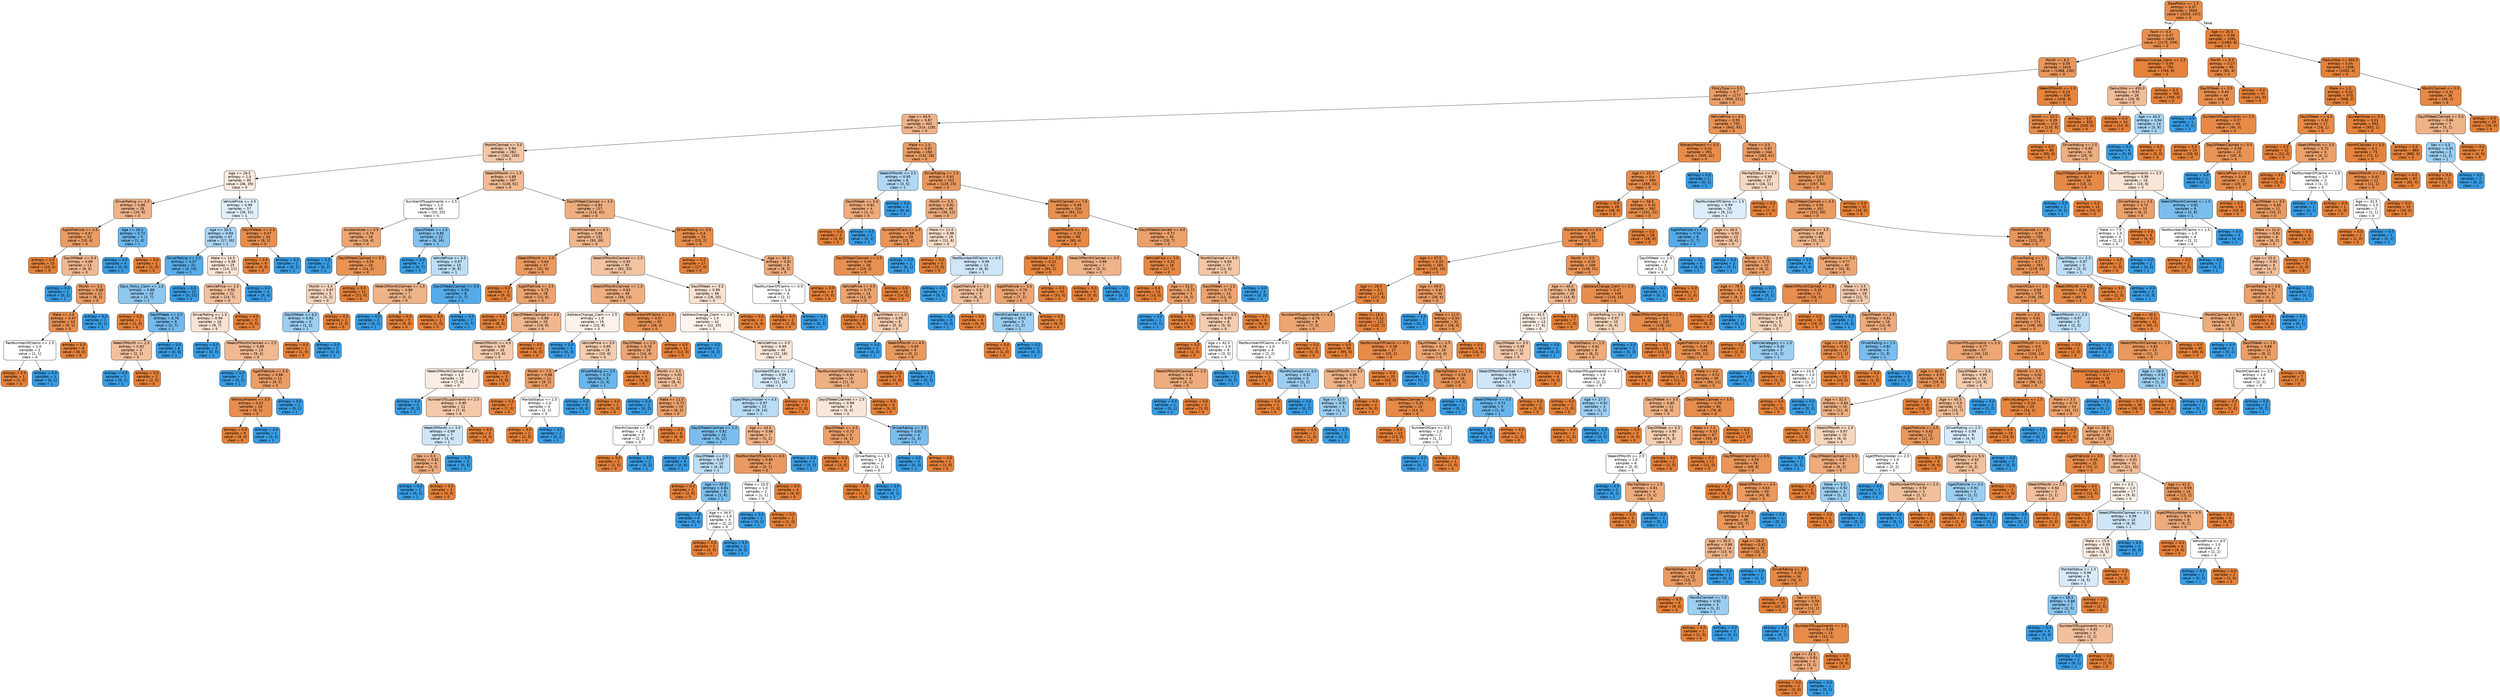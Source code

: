digraph Tree {
node [shape=box, style="filled, rounded", color="black", fontname=helvetica] ;
edge [fontname=helvetica] ;
0 [label="BasePolicy <= 1.5\nentropy = 0.37\nsamples = 3500\nvalue = [3253, 247]\nclass = 0", fillcolor="#e78b48"] ;
1 [label="Fault <= 0.5\nentropy = 0.47\nsamples = 2409\nvalue = [2170, 239]\nclass = 0", fillcolor="#e88f4f"] ;
0 -> 1 [labeldistance=2.5, labelangle=45, headlabel="True"] ;
2 [label="Month <= 8.5\nentropy = 0.59\nsamples = 1616\nvalue = [1386, 230]\nclass = 0", fillcolor="#e9965a"] ;
1 -> 2 ;
3 [label="PolicyType <= 0.5\nentropy = 0.7\nsamples = 1177\nvalue = [956, 221]\nclass = 0", fillcolor="#eb9e67"] ;
2 -> 3 ;
4 [label="Age <= 44.5\nentropy = 0.87\nsamples = 442\nvalue = [314, 128]\nclass = 0", fillcolor="#f0b48a"] ;
3 -> 4 ;
5 [label="MonthClaimed <= 3.0\nentropy = 0.94\nsamples = 282\nvalue = [182, 100]\nclass = 0", fillcolor="#f3c6a6"] ;
4 -> 5 ;
6 [label="Age <= 29.5\nentropy = 1.0\nsamples = 85\nvalue = [46, 39]\nclass = 0", fillcolor="#fbece1"] ;
5 -> 6 ;
7 [label="DriverRating <= 3.5\nentropy = 0.86\nsamples = 28\nvalue = [20, 8]\nclass = 0", fillcolor="#efb388"] ;
6 -> 7 ;
8 [label="AgeOfVehicle <= 4.5\nentropy = 0.67\nsamples = 23\nvalue = [19, 4]\nclass = 0", fillcolor="#ea9c63"] ;
7 -> 8 ;
9 [label="entropy = 0.0\nsamples = 10\nvalue = [10, 0]\nclass = 0", fillcolor="#e58139"] ;
8 -> 9 ;
10 [label="DayOfWeek <= 0.5\nentropy = 0.89\nsamples = 13\nvalue = [9, 4]\nclass = 0", fillcolor="#f1b991"] ;
8 -> 10 ;
11 [label="entropy = 0.0\nsamples = 2\nvalue = [0, 2]\nclass = 1", fillcolor="#399de5"] ;
10 -> 11 ;
12 [label="Month <= 3.0\nentropy = 0.68\nsamples = 11\nvalue = [9, 2]\nclass = 0", fillcolor="#eb9d65"] ;
10 -> 12 ;
13 [label="Make <= 3.5\nentropy = 0.47\nsamples = 10\nvalue = [9, 1]\nclass = 0", fillcolor="#e88f4f"] ;
12 -> 13 ;
14 [label="PastNumberOfClaims <= 2.5\nentropy = 1.0\nsamples = 2\nvalue = [1, 1]\nclass = 0", fillcolor="#ffffff"] ;
13 -> 14 ;
15 [label="entropy = 0.0\nsamples = 1\nvalue = [1, 0]\nclass = 0", fillcolor="#e58139"] ;
14 -> 15 ;
16 [label="entropy = 0.0\nsamples = 1\nvalue = [0, 1]\nclass = 1", fillcolor="#399de5"] ;
14 -> 16 ;
17 [label="entropy = 0.0\nsamples = 8\nvalue = [8, 0]\nclass = 0", fillcolor="#e58139"] ;
13 -> 17 ;
18 [label="entropy = 0.0\nsamples = 1\nvalue = [0, 1]\nclass = 1", fillcolor="#399de5"] ;
12 -> 18 ;
19 [label="Age <= 26.5\nentropy = 0.72\nsamples = 5\nvalue = [1, 4]\nclass = 1", fillcolor="#6ab6ec"] ;
7 -> 19 ;
20 [label="entropy = 0.0\nsamples = 4\nvalue = [0, 4]\nclass = 1", fillcolor="#399de5"] ;
19 -> 20 ;
21 [label="entropy = 0.0\nsamples = 1\nvalue = [1, 0]\nclass = 0", fillcolor="#e58139"] ;
19 -> 21 ;
22 [label="VehiclePrice <= 4.5\nentropy = 0.99\nsamples = 57\nvalue = [26, 31]\nclass = 1", fillcolor="#dfeffb"] ;
6 -> 22 ;
23 [label="Age <= 36.5\nentropy = 0.94\nsamples = 47\nvalue = [17, 30]\nclass = 1", fillcolor="#a9d5f4"] ;
22 -> 23 ;
24 [label="DriverRating <= 2.5\nentropy = 0.57\nsamples = 22\nvalue = [3, 19]\nclass = 1", fillcolor="#58ace9"] ;
23 -> 24 ;
25 [label="Days_Policy_Claim <= 1.0\nentropy = 0.88\nsamples = 10\nvalue = [3, 7]\nclass = 1", fillcolor="#8ec7f0"] ;
24 -> 25 ;
26 [label="entropy = 0.0\nsamples = 1\nvalue = [1, 0]\nclass = 0", fillcolor="#e58139"] ;
25 -> 26 ;
27 [label="DayOfWeek <= 0.5\nentropy = 0.76\nsamples = 9\nvalue = [2, 7]\nclass = 1", fillcolor="#72b9ec"] ;
25 -> 27 ;
28 [label="WeekOfMonth <= 2.5\nentropy = 0.92\nsamples = 3\nvalue = [2, 1]\nclass = 0", fillcolor="#f2c09c"] ;
27 -> 28 ;
29 [label="entropy = 0.0\nsamples = 1\nvalue = [0, 1]\nclass = 1", fillcolor="#399de5"] ;
28 -> 29 ;
30 [label="entropy = 0.0\nsamples = 2\nvalue = [2, 0]\nclass = 0", fillcolor="#e58139"] ;
28 -> 30 ;
31 [label="entropy = 0.0\nsamples = 6\nvalue = [0, 6]\nclass = 1", fillcolor="#399de5"] ;
27 -> 31 ;
32 [label="entropy = 0.0\nsamples = 12\nvalue = [0, 12]\nclass = 1", fillcolor="#399de5"] ;
24 -> 32 ;
33 [label="Make <= 14.5\nentropy = 0.99\nsamples = 25\nvalue = [14, 11]\nclass = 0", fillcolor="#f9e4d5"] ;
23 -> 33 ;
34 [label="VehiclePrice <= 2.5\nentropy = 0.92\nsamples = 21\nvalue = [14, 7]\nclass = 0", fillcolor="#f2c09c"] ;
33 -> 34 ;
35 [label="DriverRating <= 1.5\nentropy = 0.99\nsamples = 16\nvalue = [9, 7]\nclass = 0", fillcolor="#f9e3d3"] ;
34 -> 35 ;
36 [label="entropy = 0.0\nsamples = 3\nvalue = [0, 3]\nclass = 1", fillcolor="#399de5"] ;
35 -> 36 ;
37 [label="WeekOfMonthClaimed <= 2.5\nentropy = 0.89\nsamples = 13\nvalue = [9, 4]\nclass = 0", fillcolor="#f1b991"] ;
35 -> 37 ;
38 [label="entropy = 0.0\nsamples = 2\nvalue = [0, 2]\nclass = 1", fillcolor="#399de5"] ;
37 -> 38 ;
39 [label="AgeOfVehicle <= 5.5\nentropy = 0.68\nsamples = 11\nvalue = [9, 2]\nclass = 0", fillcolor="#eb9d65"] ;
37 -> 39 ;
40 [label="WitnessPresent <= 0.5\nentropy = 0.47\nsamples = 10\nvalue = [9, 1]\nclass = 0", fillcolor="#e88f4f"] ;
39 -> 40 ;
41 [label="entropy = 0.0\nsamples = 9\nvalue = [9, 0]\nclass = 0", fillcolor="#e58139"] ;
40 -> 41 ;
42 [label="entropy = 0.0\nsamples = 1\nvalue = [0, 1]\nclass = 1", fillcolor="#399de5"] ;
40 -> 42 ;
43 [label="entropy = 0.0\nsamples = 1\nvalue = [0, 1]\nclass = 1", fillcolor="#399de5"] ;
39 -> 43 ;
44 [label="entropy = 0.0\nsamples = 5\nvalue = [5, 0]\nclass = 0", fillcolor="#e58139"] ;
34 -> 44 ;
45 [label="entropy = 0.0\nsamples = 4\nvalue = [0, 4]\nclass = 1", fillcolor="#399de5"] ;
33 -> 45 ;
46 [label="DayOfWeek <= 5.5\nentropy = 0.47\nsamples = 10\nvalue = [9, 1]\nclass = 0", fillcolor="#e88f4f"] ;
22 -> 46 ;
47 [label="entropy = 0.0\nsamples = 9\nvalue = [9, 0]\nclass = 0", fillcolor="#e58139"] ;
46 -> 47 ;
48 [label="entropy = 0.0\nsamples = 1\nvalue = [0, 1]\nclass = 1", fillcolor="#399de5"] ;
46 -> 48 ;
49 [label="WeekOfMonth <= 1.5\nentropy = 0.89\nsamples = 197\nvalue = [136, 61]\nclass = 0", fillcolor="#f1ba92"] ;
5 -> 49 ;
50 [label="NumberOfSuppliments <= 2.5\nentropy = 1.0\nsamples = 40\nvalue = [20, 20]\nclass = 0", fillcolor="#ffffff"] ;
49 -> 50 ;
51 [label="AccidentArea <= 0.5\nentropy = 0.76\nsamples = 18\nvalue = [14, 4]\nclass = 0", fillcolor="#eca572"] ;
50 -> 51 ;
52 [label="entropy = 0.0\nsamples = 2\nvalue = [0, 2]\nclass = 1", fillcolor="#399de5"] ;
51 -> 52 ;
53 [label="DayOfWeekClaimed <= 0.5\nentropy = 0.54\nsamples = 16\nvalue = [14, 2]\nclass = 0", fillcolor="#e99355"] ;
51 -> 53 ;
54 [label="Month <= 5.5\nentropy = 0.97\nsamples = 5\nvalue = [3, 2]\nclass = 0", fillcolor="#f6d5bd"] ;
53 -> 54 ;
55 [label="DayOfWeek <= 4.0\nentropy = 0.92\nsamples = 3\nvalue = [1, 2]\nclass = 1", fillcolor="#9ccef2"] ;
54 -> 55 ;
56 [label="entropy = 0.0\nsamples = 1\nvalue = [1, 0]\nclass = 0", fillcolor="#e58139"] ;
55 -> 56 ;
57 [label="entropy = 0.0\nsamples = 2\nvalue = [0, 2]\nclass = 1", fillcolor="#399de5"] ;
55 -> 57 ;
58 [label="entropy = 0.0\nsamples = 2\nvalue = [2, 0]\nclass = 0", fillcolor="#e58139"] ;
54 -> 58 ;
59 [label="entropy = 0.0\nsamples = 11\nvalue = [11, 0]\nclass = 0", fillcolor="#e58139"] ;
53 -> 59 ;
60 [label="DayOfWeek <= 1.5\nentropy = 0.85\nsamples = 22\nvalue = [6, 16]\nclass = 1", fillcolor="#83c2ef"] ;
50 -> 60 ;
61 [label="entropy = 0.0\nsamples = 7\nvalue = [0, 7]\nclass = 1", fillcolor="#399de5"] ;
60 -> 61 ;
62 [label="VehiclePrice <= 3.0\nentropy = 0.97\nsamples = 15\nvalue = [6, 9]\nclass = 1", fillcolor="#bddef6"] ;
60 -> 62 ;
63 [label="WeekOfMonthClaimed <= 1.5\nentropy = 0.86\nsamples = 7\nvalue = [5, 2]\nclass = 0", fillcolor="#efb388"] ;
62 -> 63 ;
64 [label="entropy = 0.0\nsamples = 2\nvalue = [0, 2]\nclass = 1", fillcolor="#399de5"] ;
63 -> 64 ;
65 [label="entropy = 0.0\nsamples = 5\nvalue = [5, 0]\nclass = 0", fillcolor="#e58139"] ;
63 -> 65 ;
66 [label="DayOfWeekClaimed <= 0.5\nentropy = 0.54\nsamples = 8\nvalue = [1, 7]\nclass = 1", fillcolor="#55abe9"] ;
62 -> 66 ;
67 [label="entropy = 0.0\nsamples = 1\nvalue = [1, 0]\nclass = 0", fillcolor="#e58139"] ;
66 -> 67 ;
68 [label="entropy = 0.0\nsamples = 7\nvalue = [0, 7]\nclass = 1", fillcolor="#399de5"] ;
66 -> 68 ;
69 [label="DayOfWeekClaimed <= 5.5\nentropy = 0.83\nsamples = 157\nvalue = [116, 41]\nclass = 0", fillcolor="#eeae7f"] ;
49 -> 69 ;
70 [label="MonthClaimed <= 5.5\nentropy = 0.88\nsamples = 132\nvalue = [93, 39]\nclass = 0", fillcolor="#f0b68c"] ;
69 -> 70 ;
71 [label="WeekOfMonth <= 2.5\nentropy = 0.64\nsamples = 37\nvalue = [31, 6]\nclass = 0", fillcolor="#ea995f"] ;
70 -> 71 ;
72 [label="entropy = 0.0\nsamples = 9\nvalue = [9, 0]\nclass = 0", fillcolor="#e58139"] ;
71 -> 72 ;
73 [label="AgeOfVehicle <= 3.5\nentropy = 0.75\nsamples = 28\nvalue = [22, 6]\nclass = 0", fillcolor="#eca36f"] ;
71 -> 73 ;
74 [label="entropy = 0.0\nsamples = 8\nvalue = [8, 0]\nclass = 0", fillcolor="#e58139"] ;
73 -> 74 ;
75 [label="DayOfWeekClaimed <= 4.5\nentropy = 0.88\nsamples = 20\nvalue = [14, 6]\nclass = 0", fillcolor="#f0b78e"] ;
73 -> 75 ;
76 [label="WeekOfMonth <= 4.5\nentropy = 0.95\nsamples = 16\nvalue = [10, 6]\nclass = 0", fillcolor="#f5cdb0"] ;
75 -> 76 ;
77 [label="WeekOfMonthClaimed <= 1.5\nentropy = 1.0\nsamples = 13\nvalue = [7, 6]\nclass = 0", fillcolor="#fbede3"] ;
76 -> 77 ;
78 [label="entropy = 0.0\nsamples = 2\nvalue = [0, 2]\nclass = 1", fillcolor="#399de5"] ;
77 -> 78 ;
79 [label="NumberOfSuppliments <= 2.5\nentropy = 0.95\nsamples = 11\nvalue = [7, 4]\nclass = 0", fillcolor="#f4c9aa"] ;
77 -> 79 ;
80 [label="WeekOfMonth <= 3.5\nentropy = 0.99\nsamples = 7\nvalue = [3, 4]\nclass = 1", fillcolor="#cee6f8"] ;
79 -> 80 ;
81 [label="Sex <= 0.5\nentropy = 0.81\nsamples = 4\nvalue = [3, 1]\nclass = 0", fillcolor="#eeab7b"] ;
80 -> 81 ;
82 [label="entropy = 0.0\nsamples = 1\nvalue = [0, 1]\nclass = 1", fillcolor="#399de5"] ;
81 -> 82 ;
83 [label="entropy = 0.0\nsamples = 3\nvalue = [3, 0]\nclass = 0", fillcolor="#e58139"] ;
81 -> 83 ;
84 [label="entropy = 0.0\nsamples = 3\nvalue = [0, 3]\nclass = 1", fillcolor="#399de5"] ;
80 -> 84 ;
85 [label="entropy = 0.0\nsamples = 4\nvalue = [4, 0]\nclass = 0", fillcolor="#e58139"] ;
79 -> 85 ;
86 [label="entropy = 0.0\nsamples = 3\nvalue = [3, 0]\nclass = 0", fillcolor="#e58139"] ;
76 -> 86 ;
87 [label="entropy = 0.0\nsamples = 4\nvalue = [4, 0]\nclass = 0", fillcolor="#e58139"] ;
75 -> 87 ;
88 [label="WeekOfMonthClaimed <= 2.5\nentropy = 0.93\nsamples = 95\nvalue = [62, 33]\nclass = 0", fillcolor="#f3c4a2"] ;
70 -> 88 ;
89 [label="WeekOfMonthClaimed <= 1.5\nentropy = 0.83\nsamples = 49\nvalue = [36, 13]\nclass = 0", fillcolor="#eeae80"] ;
88 -> 89 ;
90 [label="AddressChange_Claim <= 2.5\nentropy = 1.0\nsamples = 19\nvalue = [10, 9]\nclass = 0", fillcolor="#fcf2eb"] ;
89 -> 90 ;
91 [label="entropy = 0.0\nsamples = 3\nvalue = [0, 3]\nclass = 1", fillcolor="#399de5"] ;
90 -> 91 ;
92 [label="VehiclePrice <= 3.0\nentropy = 0.95\nsamples = 16\nvalue = [10, 6]\nclass = 0", fillcolor="#f5cdb0"] ;
90 -> 92 ;
93 [label="Month <= 7.5\nentropy = 0.68\nsamples = 11\nvalue = [9, 2]\nclass = 0", fillcolor="#eb9d65"] ;
92 -> 93 ;
94 [label="entropy = 0.0\nsamples = 7\nvalue = [7, 0]\nclass = 0", fillcolor="#e58139"] ;
93 -> 94 ;
95 [label="MaritalStatus <= 1.5\nentropy = 1.0\nsamples = 4\nvalue = [2, 2]\nclass = 0", fillcolor="#ffffff"] ;
93 -> 95 ;
96 [label="entropy = 0.0\nsamples = 2\nvalue = [2, 0]\nclass = 0", fillcolor="#e58139"] ;
95 -> 96 ;
97 [label="entropy = 0.0\nsamples = 2\nvalue = [0, 2]\nclass = 1", fillcolor="#399de5"] ;
95 -> 97 ;
98 [label="DriverRating <= 3.5\nentropy = 0.72\nsamples = 5\nvalue = [1, 4]\nclass = 1", fillcolor="#6ab6ec"] ;
92 -> 98 ;
99 [label="entropy = 0.0\nsamples = 4\nvalue = [0, 4]\nclass = 1", fillcolor="#399de5"] ;
98 -> 99 ;
100 [label="entropy = 0.0\nsamples = 1\nvalue = [1, 0]\nclass = 0", fillcolor="#e58139"] ;
98 -> 100 ;
101 [label="PastNumberOfClaims <= 1.5\nentropy = 0.57\nsamples = 30\nvalue = [26, 4]\nclass = 0", fillcolor="#e99457"] ;
89 -> 101 ;
102 [label="DayOfWeek <= 2.5\nentropy = 0.76\nsamples = 18\nvalue = [14, 4]\nclass = 0", fillcolor="#eca572"] ;
101 -> 102 ;
103 [label="entropy = 0.0\nsamples = 6\nvalue = [6, 0]\nclass = 0", fillcolor="#e58139"] ;
102 -> 103 ;
104 [label="Month <= 5.5\nentropy = 0.92\nsamples = 12\nvalue = [8, 4]\nclass = 0", fillcolor="#f2c09c"] ;
102 -> 104 ;
105 [label="entropy = 0.0\nsamples = 2\nvalue = [0, 2]\nclass = 1", fillcolor="#399de5"] ;
104 -> 105 ;
106 [label="Make <= 11.0\nentropy = 0.72\nsamples = 10\nvalue = [8, 2]\nclass = 0", fillcolor="#eca06a"] ;
104 -> 106 ;
107 [label="MonthClaimed <= 7.0\nentropy = 1.0\nsamples = 4\nvalue = [2, 2]\nclass = 0", fillcolor="#ffffff"] ;
106 -> 107 ;
108 [label="entropy = 0.0\nsamples = 2\nvalue = [2, 0]\nclass = 0", fillcolor="#e58139"] ;
107 -> 108 ;
109 [label="entropy = 0.0\nsamples = 2\nvalue = [0, 2]\nclass = 1", fillcolor="#399de5"] ;
107 -> 109 ;
110 [label="entropy = 0.0\nsamples = 6\nvalue = [6, 0]\nclass = 0", fillcolor="#e58139"] ;
106 -> 110 ;
111 [label="entropy = 0.0\nsamples = 12\nvalue = [12, 0]\nclass = 0", fillcolor="#e58139"] ;
101 -> 111 ;
112 [label="DayOfWeek <= 5.5\nentropy = 0.99\nsamples = 46\nvalue = [26, 20]\nclass = 0", fillcolor="#f9e2d1"] ;
88 -> 112 ;
113 [label="AddressChange_Claim <= 2.5\nentropy = 1.0\nsamples = 42\nvalue = [22, 20]\nclass = 0", fillcolor="#fdf4ed"] ;
112 -> 113 ;
114 [label="entropy = 0.0\nsamples = 2\nvalue = [0, 2]\nclass = 1", fillcolor="#399de5"] ;
113 -> 114 ;
115 [label="VehiclePrice <= 0.5\nentropy = 0.99\nsamples = 40\nvalue = [22, 18]\nclass = 0", fillcolor="#fae8db"] ;
113 -> 115 ;
116 [label="NumberOfCars <= 1.0\nentropy = 0.99\nsamples = 25\nvalue = [11, 14]\nclass = 1", fillcolor="#d5eaf9"] ;
115 -> 116 ;
117 [label="AgeOfPolicyHolder <= 4.5\nentropy = 0.97\nsamples = 23\nvalue = [9, 14]\nclass = 1", fillcolor="#b8dcf6"] ;
116 -> 117 ;
118 [label="DayOfWeekClaimed <= 2.5\nentropy = 0.81\nsamples = 16\nvalue = [4, 12]\nclass = 1", fillcolor="#7bbeee"] ;
117 -> 118 ;
119 [label="entropy = 0.0\nsamples = 6\nvalue = [0, 6]\nclass = 1", fillcolor="#399de5"] ;
118 -> 119 ;
120 [label="DayOfWeek <= 0.5\nentropy = 0.97\nsamples = 10\nvalue = [4, 6]\nclass = 1", fillcolor="#bddef6"] ;
118 -> 120 ;
121 [label="entropy = 0.0\nsamples = 2\nvalue = [2, 0]\nclass = 0", fillcolor="#e58139"] ;
120 -> 121 ;
122 [label="Age <= 33.0\nentropy = 0.81\nsamples = 8\nvalue = [2, 6]\nclass = 1", fillcolor="#7bbeee"] ;
120 -> 122 ;
123 [label="entropy = 0.0\nsamples = 4\nvalue = [0, 4]\nclass = 1", fillcolor="#399de5"] ;
122 -> 123 ;
124 [label="Age <= 34.5\nentropy = 1.0\nsamples = 4\nvalue = [2, 2]\nclass = 0", fillcolor="#ffffff"] ;
122 -> 124 ;
125 [label="entropy = 0.0\nsamples = 2\nvalue = [2, 0]\nclass = 0", fillcolor="#e58139"] ;
124 -> 125 ;
126 [label="entropy = 0.0\nsamples = 2\nvalue = [0, 2]\nclass = 1", fillcolor="#399de5"] ;
124 -> 126 ;
127 [label="Age <= 43.5\nentropy = 0.86\nsamples = 7\nvalue = [5, 2]\nclass = 0", fillcolor="#efb388"] ;
117 -> 127 ;
128 [label="PastNumberOfClaims <= 0.5\nentropy = 0.65\nsamples = 6\nvalue = [5, 1]\nclass = 0", fillcolor="#ea9a61"] ;
127 -> 128 ;
129 [label="Make <= 15.0\nentropy = 1.0\nsamples = 2\nvalue = [1, 1]\nclass = 0", fillcolor="#ffffff"] ;
128 -> 129 ;
130 [label="entropy = 0.0\nsamples = 1\nvalue = [0, 1]\nclass = 1", fillcolor="#399de5"] ;
129 -> 130 ;
131 [label="entropy = 0.0\nsamples = 1\nvalue = [1, 0]\nclass = 0", fillcolor="#e58139"] ;
129 -> 131 ;
132 [label="entropy = 0.0\nsamples = 4\nvalue = [4, 0]\nclass = 0", fillcolor="#e58139"] ;
128 -> 132 ;
133 [label="entropy = 0.0\nsamples = 1\nvalue = [0, 1]\nclass = 1", fillcolor="#399de5"] ;
127 -> 133 ;
134 [label="entropy = 0.0\nsamples = 2\nvalue = [2, 0]\nclass = 0", fillcolor="#e58139"] ;
116 -> 134 ;
135 [label="PastNumberOfClaims <= 1.5\nentropy = 0.84\nsamples = 15\nvalue = [11, 4]\nclass = 0", fillcolor="#eeaf81"] ;
115 -> 135 ;
136 [label="DayOfWeekClaimed <= 2.5\nentropy = 0.99\nsamples = 9\nvalue = [5, 4]\nclass = 0", fillcolor="#fae6d7"] ;
135 -> 136 ;
137 [label="DayOfWeek <= 4.5\nentropy = 0.72\nsamples = 5\nvalue = [4, 1]\nclass = 0", fillcolor="#eca06a"] ;
136 -> 137 ;
138 [label="entropy = 0.0\nsamples = 3\nvalue = [3, 0]\nclass = 0", fillcolor="#e58139"] ;
137 -> 138 ;
139 [label="DriverRating <= 1.5\nentropy = 1.0\nsamples = 2\nvalue = [1, 1]\nclass = 0", fillcolor="#ffffff"] ;
137 -> 139 ;
140 [label="entropy = 0.0\nsamples = 1\nvalue = [1, 0]\nclass = 0", fillcolor="#e58139"] ;
139 -> 140 ;
141 [label="entropy = 0.0\nsamples = 1\nvalue = [0, 1]\nclass = 1", fillcolor="#399de5"] ;
139 -> 141 ;
142 [label="DriverRating <= 3.5\nentropy = 0.81\nsamples = 4\nvalue = [1, 3]\nclass = 1", fillcolor="#7bbeee"] ;
136 -> 142 ;
143 [label="entropy = 0.0\nsamples = 3\nvalue = [0, 3]\nclass = 1", fillcolor="#399de5"] ;
142 -> 143 ;
144 [label="entropy = 0.0\nsamples = 1\nvalue = [1, 0]\nclass = 0", fillcolor="#e58139"] ;
142 -> 144 ;
145 [label="entropy = 0.0\nsamples = 6\nvalue = [6, 0]\nclass = 0", fillcolor="#e58139"] ;
135 -> 145 ;
146 [label="entropy = 0.0\nsamples = 4\nvalue = [4, 0]\nclass = 0", fillcolor="#e58139"] ;
112 -> 146 ;
147 [label="DriverRating <= 3.5\nentropy = 0.4\nsamples = 25\nvalue = [23, 2]\nclass = 0", fillcolor="#e78c4a"] ;
69 -> 147 ;
148 [label="entropy = 0.0\nsamples = 17\nvalue = [17, 0]\nclass = 0", fillcolor="#e58139"] ;
147 -> 148 ;
149 [label="Age <= 36.5\nentropy = 0.81\nsamples = 8\nvalue = [6, 2]\nclass = 0", fillcolor="#eeab7b"] ;
147 -> 149 ;
150 [label="PastNumberOfClaims <= 0.5\nentropy = 1.0\nsamples = 4\nvalue = [2, 2]\nclass = 0", fillcolor="#ffffff"] ;
149 -> 150 ;
151 [label="entropy = 0.0\nsamples = 2\nvalue = [2, 0]\nclass = 0", fillcolor="#e58139"] ;
150 -> 151 ;
152 [label="entropy = 0.0\nsamples = 2\nvalue = [0, 2]\nclass = 1", fillcolor="#399de5"] ;
150 -> 152 ;
153 [label="entropy = 0.0\nsamples = 4\nvalue = [4, 0]\nclass = 0", fillcolor="#e58139"] ;
149 -> 153 ;
154 [label="Make <= 1.0\nentropy = 0.67\nsamples = 160\nvalue = [132, 28]\nclass = 0", fillcolor="#eb9c63"] ;
4 -> 154 ;
155 [label="WeekOfMonth <= 3.5\nentropy = 0.95\nsamples = 8\nvalue = [3, 5]\nclass = 1", fillcolor="#b0d8f5"] ;
154 -> 155 ;
156 [label="DayOfWeek <= 5.0\nentropy = 0.81\nsamples = 4\nvalue = [3, 1]\nclass = 0", fillcolor="#eeab7b"] ;
155 -> 156 ;
157 [label="entropy = 0.0\nsamples = 3\nvalue = [3, 0]\nclass = 0", fillcolor="#e58139"] ;
156 -> 157 ;
158 [label="entropy = 0.0\nsamples = 1\nvalue = [0, 1]\nclass = 1", fillcolor="#399de5"] ;
156 -> 158 ;
159 [label="entropy = 0.0\nsamples = 4\nvalue = [0, 4]\nclass = 1", fillcolor="#399de5"] ;
155 -> 159 ;
160 [label="DriverRating <= 1.5\nentropy = 0.61\nsamples = 152\nvalue = [129, 23]\nclass = 0", fillcolor="#ea975c"] ;
154 -> 160 ;
161 [label="Month <= 5.5\nentropy = 0.81\nsamples = 48\nvalue = [36, 12]\nclass = 0", fillcolor="#eeab7b"] ;
160 -> 161 ;
162 [label="NumberOfCars <= 1.0\nentropy = 0.58\nsamples = 29\nvalue = [25, 4]\nclass = 0", fillcolor="#e99559"] ;
161 -> 162 ;
163 [label="DayOfWeekClaimed <= 2.5\nentropy = 0.49\nsamples = 28\nvalue = [25, 3]\nclass = 0", fillcolor="#e89051"] ;
162 -> 163 ;
164 [label="VehiclePrice <= 0.5\nentropy = 0.75\nsamples = 14\nvalue = [11, 3]\nclass = 0", fillcolor="#eca36f"] ;
163 -> 164 ;
165 [label="entropy = 0.0\nsamples = 6\nvalue = [6, 0]\nclass = 0", fillcolor="#e58139"] ;
164 -> 165 ;
166 [label="DayOfWeek <= 1.0\nentropy = 0.95\nsamples = 8\nvalue = [5, 3]\nclass = 0", fillcolor="#f5cdb0"] ;
164 -> 166 ;
167 [label="entropy = 0.0\nsamples = 2\nvalue = [0, 2]\nclass = 1", fillcolor="#399de5"] ;
166 -> 167 ;
168 [label="WeekOfMonth <= 4.5\nentropy = 0.65\nsamples = 6\nvalue = [5, 1]\nclass = 0", fillcolor="#ea9a61"] ;
166 -> 168 ;
169 [label="entropy = 0.0\nsamples = 5\nvalue = [5, 0]\nclass = 0", fillcolor="#e58139"] ;
168 -> 169 ;
170 [label="entropy = 0.0\nsamples = 1\nvalue = [0, 1]\nclass = 1", fillcolor="#399de5"] ;
168 -> 170 ;
171 [label="entropy = 0.0\nsamples = 14\nvalue = [14, 0]\nclass = 0", fillcolor="#e58139"] ;
163 -> 171 ;
172 [label="entropy = 0.0\nsamples = 1\nvalue = [0, 1]\nclass = 1", fillcolor="#399de5"] ;
162 -> 172 ;
173 [label="Make <= 11.0\nentropy = 0.98\nsamples = 19\nvalue = [11, 8]\nclass = 0", fillcolor="#f8ddc9"] ;
161 -> 173 ;
174 [label="entropy = 0.0\nsamples = 5\nvalue = [5, 0]\nclass = 0", fillcolor="#e58139"] ;
173 -> 174 ;
175 [label="PastNumberOfClaims <= 0.5\nentropy = 0.99\nsamples = 14\nvalue = [6, 8]\nclass = 1", fillcolor="#cee6f8"] ;
173 -> 175 ;
176 [label="entropy = 0.0\nsamples = 5\nvalue = [0, 5]\nclass = 1", fillcolor="#399de5"] ;
175 -> 176 ;
177 [label="AgeOfVehicle <= 5.5\nentropy = 0.92\nsamples = 9\nvalue = [6, 3]\nclass = 0", fillcolor="#f2c09c"] ;
175 -> 177 ;
178 [label="entropy = 0.0\nsamples = 3\nvalue = [0, 3]\nclass = 1", fillcolor="#399de5"] ;
177 -> 178 ;
179 [label="entropy = 0.0\nsamples = 6\nvalue = [6, 0]\nclass = 0", fillcolor="#e58139"] ;
177 -> 179 ;
180 [label="MonthClaimed <= 7.0\nentropy = 0.49\nsamples = 104\nvalue = [93, 11]\nclass = 0", fillcolor="#e89050"] ;
160 -> 180 ;
181 [label="WeekOfMonth <= 4.5\nentropy = 0.32\nsamples = 69\nvalue = [65, 4]\nclass = 0", fillcolor="#e78945"] ;
180 -> 181 ;
182 [label="AccidentArea <= 0.5\nentropy = 0.21\nsamples = 62\nvalue = [60, 2]\nclass = 0", fillcolor="#e68540"] ;
181 -> 182 ;
183 [label="AgeOfVehicle <= 5.5\nentropy = 0.76\nsamples = 9\nvalue = [7, 2]\nclass = 0", fillcolor="#eca572"] ;
182 -> 183 ;
184 [label="MonthClaimed <= 0.5\nentropy = 0.92\nsamples = 3\nvalue = [1, 2]\nclass = 1", fillcolor="#9ccef2"] ;
183 -> 184 ;
185 [label="entropy = 0.0\nsamples = 1\nvalue = [1, 0]\nclass = 0", fillcolor="#e58139"] ;
184 -> 185 ;
186 [label="entropy = 0.0\nsamples = 2\nvalue = [0, 2]\nclass = 1", fillcolor="#399de5"] ;
184 -> 186 ;
187 [label="entropy = 0.0\nsamples = 6\nvalue = [6, 0]\nclass = 0", fillcolor="#e58139"] ;
183 -> 187 ;
188 [label="entropy = 0.0\nsamples = 53\nvalue = [53, 0]\nclass = 0", fillcolor="#e58139"] ;
182 -> 188 ;
189 [label="WeekOfMonthClaimed <= 3.0\nentropy = 0.86\nsamples = 7\nvalue = [5, 2]\nclass = 0", fillcolor="#efb388"] ;
181 -> 189 ;
190 [label="entropy = 0.0\nsamples = 5\nvalue = [5, 0]\nclass = 0", fillcolor="#e58139"] ;
189 -> 190 ;
191 [label="entropy = 0.0\nsamples = 2\nvalue = [0, 2]\nclass = 1", fillcolor="#399de5"] ;
189 -> 191 ;
192 [label="DayOfWeekClaimed <= 4.5\nentropy = 0.72\nsamples = 35\nvalue = [28, 7]\nclass = 0", fillcolor="#eca06a"] ;
180 -> 192 ;
193 [label="VehiclePrice <= 3.0\nentropy = 0.31\nsamples = 18\nvalue = [17, 1]\nclass = 0", fillcolor="#e78845"] ;
192 -> 193 ;
194 [label="entropy = 0.0\nsamples = 13\nvalue = [13, 0]\nclass = 0", fillcolor="#e58139"] ;
193 -> 194 ;
195 [label="Age <= 52.0\nentropy = 0.72\nsamples = 5\nvalue = [4, 1]\nclass = 0", fillcolor="#eca06a"] ;
193 -> 195 ;
196 [label="entropy = 0.0\nsamples = 1\nvalue = [0, 1]\nclass = 1", fillcolor="#399de5"] ;
195 -> 196 ;
197 [label="entropy = 0.0\nsamples = 4\nvalue = [4, 0]\nclass = 0", fillcolor="#e58139"] ;
195 -> 197 ;
198 [label="MonthClaimed <= 9.0\nentropy = 0.94\nsamples = 17\nvalue = [11, 6]\nclass = 0", fillcolor="#f3c6a5"] ;
192 -> 198 ;
199 [label="DayOfWeek <= 1.5\nentropy = 0.75\nsamples = 14\nvalue = [11, 3]\nclass = 0", fillcolor="#eca36f"] ;
198 -> 199 ;
200 [label="AccidentArea <= 0.5\nentropy = 0.95\nsamples = 8\nvalue = [5, 3]\nclass = 0", fillcolor="#f5cdb0"] ;
199 -> 200 ;
201 [label="entropy = 0.0\nsamples = 2\nvalue = [2, 0]\nclass = 0", fillcolor="#e58139"] ;
200 -> 201 ;
202 [label="Age <= 62.5\nentropy = 1.0\nsamples = 6\nvalue = [3, 3]\nclass = 0", fillcolor="#ffffff"] ;
200 -> 202 ;
203 [label="WeekOfMonthClaimed <= 2.0\nentropy = 0.81\nsamples = 4\nvalue = [3, 1]\nclass = 0", fillcolor="#eeab7b"] ;
202 -> 203 ;
204 [label="entropy = 0.0\nsamples = 1\nvalue = [0, 1]\nclass = 1", fillcolor="#399de5"] ;
203 -> 204 ;
205 [label="entropy = 0.0\nsamples = 3\nvalue = [3, 0]\nclass = 0", fillcolor="#e58139"] ;
203 -> 205 ;
206 [label="entropy = 0.0\nsamples = 2\nvalue = [0, 2]\nclass = 1", fillcolor="#399de5"] ;
202 -> 206 ;
207 [label="entropy = 0.0\nsamples = 6\nvalue = [6, 0]\nclass = 0", fillcolor="#e58139"] ;
199 -> 207 ;
208 [label="entropy = 0.0\nsamples = 3\nvalue = [0, 3]\nclass = 1", fillcolor="#399de5"] ;
198 -> 208 ;
209 [label="VehiclePrice <= 0.5\nentropy = 0.55\nsamples = 735\nvalue = [642, 93]\nclass = 0", fillcolor="#e99356"] ;
3 -> 209 ;
210 [label="WitnessPresent <= 0.5\nentropy = 0.41\nsamples = 391\nvalue = [359, 32]\nclass = 0", fillcolor="#e78c4b"] ;
209 -> 210 ;
211 [label="Age <= 25.5\nentropy = 0.4\nsamples = 390\nvalue = [359, 31]\nclass = 0", fillcolor="#e78c4a"] ;
210 -> 211 ;
212 [label="entropy = 0.0\nsamples = 28\nvalue = [28, 0]\nclass = 0", fillcolor="#e58139"] ;
211 -> 212 ;
213 [label="Age <= 58.5\nentropy = 0.42\nsamples = 362\nvalue = [331, 31]\nclass = 0", fillcolor="#e78d4c"] ;
211 -> 213 ;
214 [label="MonthClaimed <= 5.5\nentropy = 0.45\nsamples = 334\nvalue = [303, 31]\nclass = 0", fillcolor="#e88e4d"] ;
213 -> 214 ;
215 [label="Age <= 47.5\nentropy = 0.33\nsamples = 165\nvalue = [155, 10]\nclass = 0", fillcolor="#e78946"] ;
214 -> 215 ;
216 [label="Age <= 26.5\nentropy = 0.2\nsamples = 131\nvalue = [127, 4]\nclass = 0", fillcolor="#e6853f"] ;
215 -> 216 ;
217 [label="NumberOfSuppliments <= 0.5\nentropy = 0.76\nsamples = 9\nvalue = [7, 2]\nclass = 0", fillcolor="#eca572"] ;
216 -> 217 ;
218 [label="PastNumberOfClaims <= 0.5\nentropy = 1.0\nsamples = 4\nvalue = [2, 2]\nclass = 0", fillcolor="#ffffff"] ;
217 -> 218 ;
219 [label="entropy = 0.0\nsamples = 1\nvalue = [1, 0]\nclass = 0", fillcolor="#e58139"] ;
218 -> 219 ;
220 [label="MonthClaimed <= 3.0\nentropy = 0.92\nsamples = 3\nvalue = [1, 2]\nclass = 1", fillcolor="#9ccef2"] ;
218 -> 220 ;
221 [label="entropy = 0.0\nsamples = 1\nvalue = [1, 0]\nclass = 0", fillcolor="#e58139"] ;
220 -> 221 ;
222 [label="entropy = 0.0\nsamples = 2\nvalue = [0, 2]\nclass = 1", fillcolor="#399de5"] ;
220 -> 222 ;
223 [label="entropy = 0.0\nsamples = 5\nvalue = [5, 0]\nclass = 0", fillcolor="#e58139"] ;
217 -> 223 ;
224 [label="Make <= 15.0\nentropy = 0.12\nsamples = 122\nvalue = [120, 2]\nclass = 0", fillcolor="#e5833c"] ;
216 -> 224 ;
225 [label="entropy = 0.0\nsamples = 95\nvalue = [95, 0]\nclass = 0", fillcolor="#e58139"] ;
224 -> 225 ;
226 [label="PastNumberOfClaims <= 0.5\nentropy = 0.38\nsamples = 27\nvalue = [25, 2]\nclass = 0", fillcolor="#e78b49"] ;
224 -> 226 ;
227 [label="WeekOfMonth <= 3.5\nentropy = 0.86\nsamples = 7\nvalue = [5, 2]\nclass = 0", fillcolor="#efb388"] ;
226 -> 227 ;
228 [label="Age <= 32.5\nentropy = 0.92\nsamples = 3\nvalue = [1, 2]\nclass = 1", fillcolor="#9ccef2"] ;
227 -> 228 ;
229 [label="entropy = 0.0\nsamples = 1\nvalue = [1, 0]\nclass = 0", fillcolor="#e58139"] ;
228 -> 229 ;
230 [label="entropy = 0.0\nsamples = 2\nvalue = [0, 2]\nclass = 1", fillcolor="#399de5"] ;
228 -> 230 ;
231 [label="entropy = 0.0\nsamples = 4\nvalue = [4, 0]\nclass = 0", fillcolor="#e58139"] ;
227 -> 231 ;
232 [label="entropy = 0.0\nsamples = 20\nvalue = [20, 0]\nclass = 0", fillcolor="#e58139"] ;
226 -> 232 ;
233 [label="Age <= 49.0\nentropy = 0.67\nsamples = 34\nvalue = [28, 6]\nclass = 0", fillcolor="#eb9c63"] ;
215 -> 233 ;
234 [label="entropy = 0.0\nsamples = 2\nvalue = [0, 2]\nclass = 1", fillcolor="#399de5"] ;
233 -> 234 ;
235 [label="Make <= 11.0\nentropy = 0.54\nsamples = 32\nvalue = [28, 4]\nclass = 0", fillcolor="#e99355"] ;
233 -> 235 ;
236 [label="DayOfWeek <= 0.5\nentropy = 0.76\nsamples = 18\nvalue = [14, 4]\nclass = 0", fillcolor="#eca572"] ;
235 -> 236 ;
237 [label="entropy = 0.0\nsamples = 2\nvalue = [0, 2]\nclass = 1", fillcolor="#399de5"] ;
236 -> 237 ;
238 [label="MaritalStatus <= 1.5\nentropy = 0.54\nsamples = 16\nvalue = [14, 2]\nclass = 0", fillcolor="#e99355"] ;
236 -> 238 ;
239 [label="DayOfWeekClaimed <= 5.5\nentropy = 0.35\nsamples = 15\nvalue = [14, 1]\nclass = 0", fillcolor="#e78a47"] ;
238 -> 239 ;
240 [label="entropy = 0.0\nsamples = 13\nvalue = [13, 0]\nclass = 0", fillcolor="#e58139"] ;
239 -> 240 ;
241 [label="NumberOfCars <= 0.5\nentropy = 1.0\nsamples = 2\nvalue = [1, 1]\nclass = 0", fillcolor="#ffffff"] ;
239 -> 241 ;
242 [label="entropy = 0.0\nsamples = 1\nvalue = [0, 1]\nclass = 1", fillcolor="#399de5"] ;
241 -> 242 ;
243 [label="entropy = 0.0\nsamples = 1\nvalue = [1, 0]\nclass = 0", fillcolor="#e58139"] ;
241 -> 243 ;
244 [label="entropy = 0.0\nsamples = 1\nvalue = [0, 1]\nclass = 1", fillcolor="#399de5"] ;
238 -> 244 ;
245 [label="entropy = 0.0\nsamples = 14\nvalue = [14, 0]\nclass = 0", fillcolor="#e58139"] ;
235 -> 245 ;
246 [label="Month <= 0.5\nentropy = 0.54\nsamples = 169\nvalue = [148, 21]\nclass = 0", fillcolor="#e99355"] ;
214 -> 246 ;
247 [label="Age <= 40.0\nentropy = 0.88\nsamples = 20\nvalue = [14, 6]\nclass = 0", fillcolor="#f0b78e"] ;
246 -> 247 ;
248 [label="Age <= 35.5\nentropy = 1.0\nsamples = 13\nvalue = [7, 6]\nclass = 0", fillcolor="#fbede3"] ;
247 -> 248 ;
249 [label="DayOfWeek <= 3.5\nentropy = 0.95\nsamples = 11\nvalue = [7, 4]\nclass = 0", fillcolor="#f4c9aa"] ;
248 -> 249 ;
250 [label="WeekOfMonthClaimed <= 1.5\nentropy = 0.99\nsamples = 7\nvalue = [3, 4]\nclass = 1", fillcolor="#cee6f8"] ;
249 -> 250 ;
251 [label="WeekOfMonth <= 4.5\nentropy = 0.72\nsamples = 5\nvalue = [1, 4]\nclass = 1", fillcolor="#6ab6ec"] ;
250 -> 251 ;
252 [label="entropy = 0.0\nsamples = 4\nvalue = [0, 4]\nclass = 1", fillcolor="#399de5"] ;
251 -> 252 ;
253 [label="entropy = 0.0\nsamples = 1\nvalue = [1, 0]\nclass = 0", fillcolor="#e58139"] ;
251 -> 253 ;
254 [label="entropy = 0.0\nsamples = 2\nvalue = [2, 0]\nclass = 0", fillcolor="#e58139"] ;
250 -> 254 ;
255 [label="entropy = 0.0\nsamples = 4\nvalue = [4, 0]\nclass = 0", fillcolor="#e58139"] ;
249 -> 255 ;
256 [label="entropy = 0.0\nsamples = 2\nvalue = [0, 2]\nclass = 1", fillcolor="#399de5"] ;
248 -> 256 ;
257 [label="entropy = 0.0\nsamples = 7\nvalue = [7, 0]\nclass = 0", fillcolor="#e58139"] ;
247 -> 257 ;
258 [label="AddressChange_Claim <= 2.5\nentropy = 0.47\nsamples = 149\nvalue = [134, 15]\nclass = 0", fillcolor="#e88f4f"] ;
246 -> 258 ;
259 [label="DriverRating <= 3.5\nentropy = 0.97\nsamples = 10\nvalue = [6, 4]\nclass = 0", fillcolor="#f6d5bd"] ;
258 -> 259 ;
260 [label="MaritalStatus <= 1.5\nentropy = 0.81\nsamples = 8\nvalue = [6, 2]\nclass = 0", fillcolor="#eeab7b"] ;
259 -> 260 ;
261 [label="NumberOfSuppliments <= 0.5\nentropy = 1.0\nsamples = 4\nvalue = [2, 2]\nclass = 0", fillcolor="#ffffff"] ;
260 -> 261 ;
262 [label="entropy = 0.0\nsamples = 1\nvalue = [1, 0]\nclass = 0", fillcolor="#e58139"] ;
261 -> 262 ;
263 [label="Age <= 27.0\nentropy = 0.92\nsamples = 3\nvalue = [1, 2]\nclass = 1", fillcolor="#9ccef2"] ;
261 -> 263 ;
264 [label="entropy = 0.0\nsamples = 1\nvalue = [1, 0]\nclass = 0", fillcolor="#e58139"] ;
263 -> 264 ;
265 [label="entropy = 0.0\nsamples = 2\nvalue = [0, 2]\nclass = 1", fillcolor="#399de5"] ;
263 -> 265 ;
266 [label="entropy = 0.0\nsamples = 4\nvalue = [4, 0]\nclass = 0", fillcolor="#e58139"] ;
260 -> 266 ;
267 [label="entropy = 0.0\nsamples = 2\nvalue = [0, 2]\nclass = 1", fillcolor="#399de5"] ;
259 -> 267 ;
268 [label="WeekOfMonthClaimed <= 1.5\nentropy = 0.4\nsamples = 139\nvalue = [128, 11]\nclass = 0", fillcolor="#e78c4a"] ;
258 -> 268 ;
269 [label="entropy = 0.0\nsamples = 33\nvalue = [33, 0]\nclass = 0", fillcolor="#e58139"] ;
268 -> 269 ;
270 [label="AgeOfVehicle <= 3.5\nentropy = 0.48\nsamples = 106\nvalue = [95, 11]\nclass = 0", fillcolor="#e89050"] ;
268 -> 270 ;
271 [label="entropy = 0.0\nsamples = 11\nvalue = [11, 0]\nclass = 0", fillcolor="#e58139"] ;
270 -> 271 ;
272 [label="Make <= 4.0\nentropy = 0.52\nsamples = 95\nvalue = [84, 11]\nclass = 0", fillcolor="#e89253"] ;
270 -> 272 ;
273 [label="DayOfWeek <= 3.5\nentropy = 0.85\nsamples = 11\nvalue = [8, 3]\nclass = 0", fillcolor="#efb083"] ;
272 -> 273 ;
274 [label="entropy = 0.0\nsamples = 3\nvalue = [3, 0]\nclass = 0", fillcolor="#e58139"] ;
273 -> 274 ;
275 [label="DayOfWeek <= 5.5\nentropy = 0.95\nsamples = 8\nvalue = [5, 3]\nclass = 0", fillcolor="#f5cdb0"] ;
273 -> 275 ;
276 [label="WeekOfMonth <= 2.5\nentropy = 1.0\nsamples = 6\nvalue = [3, 3]\nclass = 0", fillcolor="#ffffff"] ;
275 -> 276 ;
277 [label="entropy = 0.0\nsamples = 2\nvalue = [0, 2]\nclass = 1", fillcolor="#399de5"] ;
276 -> 277 ;
278 [label="MaritalStatus <= 1.5\nentropy = 0.81\nsamples = 4\nvalue = [3, 1]\nclass = 0", fillcolor="#eeab7b"] ;
276 -> 278 ;
279 [label="entropy = 0.0\nsamples = 3\nvalue = [3, 0]\nclass = 0", fillcolor="#e58139"] ;
278 -> 279 ;
280 [label="entropy = 0.0\nsamples = 1\nvalue = [0, 1]\nclass = 1", fillcolor="#399de5"] ;
278 -> 280 ;
281 [label="entropy = 0.0\nsamples = 2\nvalue = [2, 0]\nclass = 0", fillcolor="#e58139"] ;
275 -> 281 ;
282 [label="DayOfWeekClaimed <= 5.5\nentropy = 0.45\nsamples = 84\nvalue = [76, 8]\nclass = 0", fillcolor="#e88e4e"] ;
272 -> 282 ;
283 [label="Make <= 7.5\nentropy = 0.53\nsamples = 67\nvalue = [59, 8]\nclass = 0", fillcolor="#e99254"] ;
282 -> 283 ;
284 [label="entropy = 0.0\nsamples = 11\nvalue = [11, 0]\nclass = 0", fillcolor="#e58139"] ;
283 -> 284 ;
285 [label="DayOfWeekClaimed <= 0.5\nentropy = 0.59\nsamples = 56\nvalue = [48, 8]\nclass = 0", fillcolor="#e9965a"] ;
283 -> 285 ;
286 [label="entropy = 0.0\nsamples = 6\nvalue = [6, 0]\nclass = 0", fillcolor="#e58139"] ;
285 -> 286 ;
287 [label="WeekOfMonth <= 4.5\nentropy = 0.63\nsamples = 50\nvalue = [42, 8]\nclass = 0", fillcolor="#ea995f"] ;
285 -> 287 ;
288 [label="DriverRating <= 1.5\nentropy = 0.59\nsamples = 49\nvalue = [42, 7]\nclass = 0", fillcolor="#e9965a"] ;
287 -> 288 ;
289 [label="Age <= 50.0\nentropy = 0.86\nsamples = 14\nvalue = [10, 4]\nclass = 0", fillcolor="#efb388"] ;
288 -> 289 ;
290 [label="MaritalStatus <= 1.5\nentropy = 0.65\nsamples = 12\nvalue = [10, 2]\nclass = 0", fillcolor="#ea9a61"] ;
289 -> 290 ;
291 [label="entropy = 0.0\nsamples = 9\nvalue = [9, 0]\nclass = 0", fillcolor="#e58139"] ;
290 -> 291 ;
292 [label="MonthClaimed <= 7.0\nentropy = 0.92\nsamples = 3\nvalue = [1, 2]\nclass = 1", fillcolor="#9ccef2"] ;
290 -> 292 ;
293 [label="entropy = 0.0\nsamples = 1\nvalue = [1, 0]\nclass = 0", fillcolor="#e58139"] ;
292 -> 293 ;
294 [label="entropy = 0.0\nsamples = 2\nvalue = [0, 2]\nclass = 1", fillcolor="#399de5"] ;
292 -> 294 ;
295 [label="entropy = 0.0\nsamples = 2\nvalue = [0, 2]\nclass = 1", fillcolor="#399de5"] ;
289 -> 295 ;
296 [label="Age <= 26.5\nentropy = 0.42\nsamples = 35\nvalue = [32, 3]\nclass = 0", fillcolor="#e78d4c"] ;
288 -> 296 ;
297 [label="entropy = 0.0\nsamples = 1\nvalue = [0, 1]\nclass = 1", fillcolor="#399de5"] ;
296 -> 297 ;
298 [label="DriverRating <= 3.5\nentropy = 0.32\nsamples = 34\nvalue = [32, 2]\nclass = 0", fillcolor="#e78945"] ;
296 -> 298 ;
299 [label="entropy = 0.0\nsamples = 20\nvalue = [20, 0]\nclass = 0", fillcolor="#e58139"] ;
298 -> 299 ;
300 [label="Sex <= 0.5\nentropy = 0.59\nsamples = 14\nvalue = [12, 2]\nclass = 0", fillcolor="#e9965a"] ;
298 -> 300 ;
301 [label="entropy = 0.0\nsamples = 1\nvalue = [0, 1]\nclass = 1", fillcolor="#399de5"] ;
300 -> 301 ;
302 [label="NumberOfSuppliments <= 1.0\nentropy = 0.39\nsamples = 13\nvalue = [12, 1]\nclass = 0", fillcolor="#e78c49"] ;
300 -> 302 ;
303 [label="Age <= 32.5\nentropy = 0.81\nsamples = 4\nvalue = [3, 1]\nclass = 0", fillcolor="#eeab7b"] ;
302 -> 303 ;
304 [label="entropy = 0.0\nsamples = 3\nvalue = [3, 0]\nclass = 0", fillcolor="#e58139"] ;
303 -> 304 ;
305 [label="entropy = 0.0\nsamples = 1\nvalue = [0, 1]\nclass = 1", fillcolor="#399de5"] ;
303 -> 305 ;
306 [label="entropy = 0.0\nsamples = 9\nvalue = [9, 0]\nclass = 0", fillcolor="#e58139"] ;
302 -> 306 ;
307 [label="entropy = 0.0\nsamples = 1\nvalue = [0, 1]\nclass = 1", fillcolor="#399de5"] ;
287 -> 307 ;
308 [label="entropy = 0.0\nsamples = 17\nvalue = [17, 0]\nclass = 0", fillcolor="#e58139"] ;
282 -> 308 ;
309 [label="entropy = 0.0\nsamples = 28\nvalue = [28, 0]\nclass = 0", fillcolor="#e58139"] ;
213 -> 309 ;
310 [label="entropy = 0.0\nsamples = 1\nvalue = [0, 1]\nclass = 1", fillcolor="#399de5"] ;
210 -> 310 ;
311 [label="Make <= 0.5\nentropy = 0.67\nsamples = 344\nvalue = [283, 61]\nclass = 0", fillcolor="#eb9c64"] ;
209 -> 311 ;
312 [label="MaritalStatus <= 1.5\nentropy = 0.98\nsamples = 27\nvalue = [16, 11]\nclass = 0", fillcolor="#f7d8c1"] ;
311 -> 312 ;
313 [label="PastNumberOfClaims <= 1.5\nentropy = 0.99\nsamples = 20\nvalue = [9, 11]\nclass = 1", fillcolor="#dbedfa"] ;
312 -> 313 ;
314 [label="AgeOfVehicle <= 4.5\nentropy = 0.54\nsamples = 8\nvalue = [1, 7]\nclass = 1", fillcolor="#55abe9"] ;
313 -> 314 ;
315 [label="DayOfWeek <= 1.0\nentropy = 1.0\nsamples = 2\nvalue = [1, 1]\nclass = 0", fillcolor="#ffffff"] ;
314 -> 315 ;
316 [label="entropy = 0.0\nsamples = 1\nvalue = [0, 1]\nclass = 1", fillcolor="#399de5"] ;
315 -> 316 ;
317 [label="entropy = 0.0\nsamples = 1\nvalue = [1, 0]\nclass = 0", fillcolor="#e58139"] ;
315 -> 317 ;
318 [label="entropy = 0.0\nsamples = 6\nvalue = [0, 6]\nclass = 1", fillcolor="#399de5"] ;
314 -> 318 ;
319 [label="Age <= 36.5\nentropy = 0.92\nsamples = 12\nvalue = [8, 4]\nclass = 0", fillcolor="#f2c09c"] ;
313 -> 319 ;
320 [label="entropy = 0.0\nsamples = 2\nvalue = [0, 2]\nclass = 1", fillcolor="#399de5"] ;
319 -> 320 ;
321 [label="Month <= 7.0\nentropy = 0.72\nsamples = 10\nvalue = [8, 2]\nclass = 0", fillcolor="#eca06a"] ;
319 -> 321 ;
322 [label="Age <= 78.0\nentropy = 0.5\nsamples = 9\nvalue = [8, 1]\nclass = 0", fillcolor="#e89152"] ;
321 -> 322 ;
323 [label="entropy = 0.0\nsamples = 8\nvalue = [8, 0]\nclass = 0", fillcolor="#e58139"] ;
322 -> 323 ;
324 [label="entropy = 0.0\nsamples = 1\nvalue = [0, 1]\nclass = 1", fillcolor="#399de5"] ;
322 -> 324 ;
325 [label="entropy = 0.0\nsamples = 1\nvalue = [0, 1]\nclass = 1", fillcolor="#399de5"] ;
321 -> 325 ;
326 [label="entropy = 0.0\nsamples = 7\nvalue = [7, 0]\nclass = 0", fillcolor="#e58139"] ;
312 -> 326 ;
327 [label="MonthClaimed <= 10.5\nentropy = 0.63\nsamples = 317\nvalue = [267, 50]\nclass = 0", fillcolor="#ea995e"] ;
311 -> 327 ;
328 [label="DayOfWeekClaimed <= 0.5\nentropy = 0.65\nsamples = 302\nvalue = [252, 50]\nclass = 0", fillcolor="#ea9a60"] ;
327 -> 328 ;
329 [label="AgeOfVehicle <= 3.5\nentropy = 0.88\nsamples = 44\nvalue = [31, 13]\nclass = 0", fillcolor="#f0b68c"] ;
328 -> 329 ;
330 [label="entropy = 0.0\nsamples = 4\nvalue = [0, 4]\nclass = 1", fillcolor="#399de5"] ;
329 -> 330 ;
331 [label="AgeOfVehicle <= 5.5\nentropy = 0.77\nsamples = 40\nvalue = [31, 9]\nclass = 0", fillcolor="#eda672"] ;
329 -> 331 ;
332 [label="WeekOfMonthClaimed <= 1.5\nentropy = 0.45\nsamples = 21\nvalue = [19, 2]\nclass = 0", fillcolor="#e88e4e"] ;
331 -> 332 ;
333 [label="MonthClaimed <= 3.0\nentropy = 0.97\nsamples = 5\nvalue = [3, 2]\nclass = 0", fillcolor="#f6d5bd"] ;
332 -> 333 ;
334 [label="entropy = 0.0\nsamples = 2\nvalue = [2, 0]\nclass = 0", fillcolor="#e58139"] ;
333 -> 334 ;
335 [label="VehicleCategory <= 1.0\nentropy = 0.92\nsamples = 3\nvalue = [1, 2]\nclass = 1", fillcolor="#9ccef2"] ;
333 -> 335 ;
336 [label="entropy = 0.0\nsamples = 2\nvalue = [0, 2]\nclass = 1", fillcolor="#399de5"] ;
335 -> 336 ;
337 [label="entropy = 0.0\nsamples = 1\nvalue = [1, 0]\nclass = 0", fillcolor="#e58139"] ;
335 -> 337 ;
338 [label="entropy = 0.0\nsamples = 16\nvalue = [16, 0]\nclass = 0", fillcolor="#e58139"] ;
332 -> 338 ;
339 [label="Make <= 3.5\nentropy = 0.95\nsamples = 19\nvalue = [12, 7]\nclass = 0", fillcolor="#f4caac"] ;
331 -> 339 ;
340 [label="entropy = 0.0\nsamples = 3\nvalue = [0, 3]\nclass = 1", fillcolor="#399de5"] ;
339 -> 340 ;
341 [label="DayOfWeek <= 4.5\nentropy = 0.81\nsamples = 16\nvalue = [12, 4]\nclass = 0", fillcolor="#eeab7b"] ;
339 -> 341 ;
342 [label="Age <= 47.0\nentropy = 0.41\nsamples = 12\nvalue = [11, 1]\nclass = 0", fillcolor="#e78c4b"] ;
341 -> 342 ;
343 [label="Age <= 23.0\nentropy = 1.0\nsamples = 2\nvalue = [1, 1]\nclass = 0", fillcolor="#ffffff"] ;
342 -> 343 ;
344 [label="entropy = 0.0\nsamples = 1\nvalue = [1, 0]\nclass = 0", fillcolor="#e58139"] ;
343 -> 344 ;
345 [label="entropy = 0.0\nsamples = 1\nvalue = [0, 1]\nclass = 1", fillcolor="#399de5"] ;
343 -> 345 ;
346 [label="entropy = 0.0\nsamples = 10\nvalue = [10, 0]\nclass = 0", fillcolor="#e58139"] ;
342 -> 346 ;
347 [label="DriverRating <= 1.5\nentropy = 0.81\nsamples = 4\nvalue = [1, 3]\nclass = 1", fillcolor="#7bbeee"] ;
341 -> 347 ;
348 [label="entropy = 0.0\nsamples = 1\nvalue = [1, 0]\nclass = 0", fillcolor="#e58139"] ;
347 -> 348 ;
349 [label="entropy = 0.0\nsamples = 3\nvalue = [0, 3]\nclass = 1", fillcolor="#399de5"] ;
347 -> 349 ;
350 [label="MonthClaimed <= 9.5\nentropy = 0.59\nsamples = 258\nvalue = [221, 37]\nclass = 0", fillcolor="#e9965a"] ;
328 -> 350 ;
351 [label="DriverRating <= 3.5\nentropy = 0.57\nsamples = 253\nvalue = [219, 34]\nclass = 0", fillcolor="#e99558"] ;
350 -> 351 ;
352 [label="NumberOfCars <= 1.5\nentropy = 0.64\nsamples = 179\nvalue = [150, 29]\nclass = 0", fillcolor="#ea995f"] ;
351 -> 352 ;
353 [label="Month <= 2.0\nentropy = 0.61\nsamples = 174\nvalue = [148, 26]\nclass = 0", fillcolor="#ea975c"] ;
352 -> 353 ;
354 [label="NumberOfSuppliments <= 2.5\nentropy = 0.77\nsamples = 57\nvalue = [44, 13]\nclass = 0", fillcolor="#eda674"] ;
353 -> 354 ;
355 [label="Age <= 40.0\nentropy = 0.53\nsamples = 33\nvalue = [29, 4]\nclass = 0", fillcolor="#e99254"] ;
354 -> 355 ;
356 [label="Age <= 31.5\nentropy = 0.84\nsamples = 15\nvalue = [11, 4]\nclass = 0", fillcolor="#eeaf81"] ;
355 -> 356 ;
357 [label="entropy = 0.0\nsamples = 5\nvalue = [5, 0]\nclass = 0", fillcolor="#e58139"] ;
356 -> 357 ;
358 [label="WeekOfMonth <= 1.5\nentropy = 0.97\nsamples = 10\nvalue = [6, 4]\nclass = 0", fillcolor="#f6d5bd"] ;
356 -> 358 ;
359 [label="entropy = 0.0\nsamples = 2\nvalue = [0, 2]\nclass = 1", fillcolor="#399de5"] ;
358 -> 359 ;
360 [label="DayOfWeekClaimed <= 5.5\nentropy = 0.81\nsamples = 8\nvalue = [6, 2]\nclass = 0", fillcolor="#eeab7b"] ;
358 -> 360 ;
361 [label="entropy = 0.0\nsamples = 5\nvalue = [5, 0]\nclass = 0", fillcolor="#e58139"] ;
360 -> 361 ;
362 [label="Make <= 5.5\nentropy = 0.92\nsamples = 3\nvalue = [1, 2]\nclass = 1", fillcolor="#9ccef2"] ;
360 -> 362 ;
363 [label="entropy = 0.0\nsamples = 1\nvalue = [1, 0]\nclass = 0", fillcolor="#e58139"] ;
362 -> 363 ;
364 [label="entropy = 0.0\nsamples = 2\nvalue = [0, 2]\nclass = 1", fillcolor="#399de5"] ;
362 -> 364 ;
365 [label="entropy = 0.0\nsamples = 18\nvalue = [18, 0]\nclass = 0", fillcolor="#e58139"] ;
355 -> 365 ;
366 [label="DayOfWeek <= 5.5\nentropy = 0.95\nsamples = 24\nvalue = [15, 9]\nclass = 0", fillcolor="#f5cdb0"] ;
354 -> 366 ;
367 [label="Age <= 45.5\nentropy = 0.9\nsamples = 22\nvalue = [15, 7]\nclass = 0", fillcolor="#f1bc95"] ;
366 -> 367 ;
368 [label="AgeOfVehicle <= 3.5\nentropy = 0.62\nsamples = 13\nvalue = [11, 2]\nclass = 0", fillcolor="#ea985d"] ;
367 -> 368 ;
369 [label="AgeOfPolicyHolder <= 2.5\nentropy = 1.0\nsamples = 4\nvalue = [2, 2]\nclass = 0", fillcolor="#ffffff"] ;
368 -> 369 ;
370 [label="entropy = 0.0\nsamples = 1\nvalue = [0, 1]\nclass = 1", fillcolor="#399de5"] ;
369 -> 370 ;
371 [label="PastNumberOfClaims <= 2.0\nentropy = 0.92\nsamples = 3\nvalue = [2, 1]\nclass = 0", fillcolor="#f2c09c"] ;
369 -> 371 ;
372 [label="entropy = 0.0\nsamples = 1\nvalue = [0, 1]\nclass = 1", fillcolor="#399de5"] ;
371 -> 372 ;
373 [label="entropy = 0.0\nsamples = 2\nvalue = [2, 0]\nclass = 0", fillcolor="#e58139"] ;
371 -> 373 ;
374 [label="entropy = 0.0\nsamples = 9\nvalue = [9, 0]\nclass = 0", fillcolor="#e58139"] ;
368 -> 374 ;
375 [label="DriverRating <= 2.5\nentropy = 0.99\nsamples = 9\nvalue = [4, 5]\nclass = 1", fillcolor="#d7ebfa"] ;
367 -> 375 ;
376 [label="AgeOfVehicle <= 5.5\nentropy = 0.92\nsamples = 6\nvalue = [4, 2]\nclass = 0", fillcolor="#f2c09c"] ;
375 -> 376 ;
377 [label="AgeOfVehicle <= 4.5\nentropy = 0.92\nsamples = 3\nvalue = [1, 2]\nclass = 1", fillcolor="#9ccef2"] ;
376 -> 377 ;
378 [label="entropy = 0.0\nsamples = 1\nvalue = [1, 0]\nclass = 0", fillcolor="#e58139"] ;
377 -> 378 ;
379 [label="entropy = 0.0\nsamples = 2\nvalue = [0, 2]\nclass = 1", fillcolor="#399de5"] ;
377 -> 379 ;
380 [label="entropy = 0.0\nsamples = 3\nvalue = [3, 0]\nclass = 0", fillcolor="#e58139"] ;
376 -> 380 ;
381 [label="entropy = 0.0\nsamples = 3\nvalue = [0, 3]\nclass = 1", fillcolor="#399de5"] ;
375 -> 381 ;
382 [label="entropy = 0.0\nsamples = 2\nvalue = [0, 2]\nclass = 1", fillcolor="#399de5"] ;
366 -> 382 ;
383 [label="WeekOfMonth <= 3.5\nentropy = 0.5\nsamples = 117\nvalue = [104, 13]\nclass = 0", fillcolor="#e89152"] ;
353 -> 383 ;
384 [label="Month <= 5.5\nentropy = 0.62\nsamples = 78\nvalue = [66, 12]\nclass = 0", fillcolor="#ea985d"] ;
383 -> 384 ;
385 [label="VehicleCategory <= 1.5\nentropy = 0.24\nsamples = 25\nvalue = [24, 1]\nclass = 0", fillcolor="#e68641"] ;
384 -> 385 ;
386 [label="entropy = 0.0\nsamples = 24\nvalue = [24, 0]\nclass = 0", fillcolor="#e58139"] ;
385 -> 386 ;
387 [label="entropy = 0.0\nsamples = 1\nvalue = [0, 1]\nclass = 1", fillcolor="#399de5"] ;
385 -> 387 ;
388 [label="Make <= 3.5\nentropy = 0.74\nsamples = 53\nvalue = [42, 11]\nclass = 0", fillcolor="#eca26d"] ;
384 -> 388 ;
389 [label="entropy = 0.0\nsamples = 7\nvalue = [7, 0]\nclass = 0", fillcolor="#e58139"] ;
388 -> 389 ;
390 [label="Age <= 29.5\nentropy = 0.79\nsamples = 46\nvalue = [35, 11]\nclass = 0", fillcolor="#eda977"] ;
388 -> 390 ;
391 [label="AgeOfVehicle <= 3.5\nentropy = 0.35\nsamples = 15\nvalue = [14, 1]\nclass = 0", fillcolor="#e78a47"] ;
390 -> 391 ;
392 [label="WeekOfMonth <= 2.5\nentropy = 0.92\nsamples = 3\nvalue = [2, 1]\nclass = 0", fillcolor="#f2c09c"] ;
391 -> 392 ;
393 [label="entropy = 0.0\nsamples = 1\nvalue = [0, 1]\nclass = 1", fillcolor="#399de5"] ;
392 -> 393 ;
394 [label="entropy = 0.0\nsamples = 2\nvalue = [2, 0]\nclass = 0", fillcolor="#e58139"] ;
392 -> 394 ;
395 [label="entropy = 0.0\nsamples = 12\nvalue = [12, 0]\nclass = 0", fillcolor="#e58139"] ;
391 -> 395 ;
396 [label="Month <= 6.5\nentropy = 0.91\nsamples = 31\nvalue = [21, 10]\nclass = 0", fillcolor="#f1bd97"] ;
390 -> 396 ;
397 [label="Sex <= 0.5\nentropy = 1.0\nsamples = 17\nvalue = [9, 8]\nclass = 0", fillcolor="#fcf1e9"] ;
396 -> 397 ;
398 [label="entropy = 0.0\nsamples = 3\nvalue = [3, 0]\nclass = 0", fillcolor="#e58139"] ;
397 -> 398 ;
399 [label="WeekOfMonthClaimed <= 3.5\nentropy = 0.99\nsamples = 14\nvalue = [6, 8]\nclass = 1", fillcolor="#cee6f8"] ;
397 -> 399 ;
400 [label="Make <= 15.0\nentropy = 0.99\nsamples = 11\nvalue = [6, 5]\nclass = 0", fillcolor="#fbeade"] ;
399 -> 400 ;
401 [label="MaritalStatus <= 1.5\nentropy = 0.99\nsamples = 9\nvalue = [4, 5]\nclass = 1", fillcolor="#d7ebfa"] ;
400 -> 401 ;
402 [label="Age <= 58.5\nentropy = 0.86\nsamples = 7\nvalue = [2, 5]\nclass = 1", fillcolor="#88c4ef"] ;
401 -> 402 ;
403 [label="entropy = 0.0\nsamples = 4\nvalue = [0, 4]\nclass = 1", fillcolor="#399de5"] ;
402 -> 403 ;
404 [label="NumberOfSuppliments <= 1.0\nentropy = 0.92\nsamples = 3\nvalue = [2, 1]\nclass = 0", fillcolor="#f2c09c"] ;
402 -> 404 ;
405 [label="entropy = 0.0\nsamples = 1\nvalue = [0, 1]\nclass = 1", fillcolor="#399de5"] ;
404 -> 405 ;
406 [label="entropy = 0.0\nsamples = 2\nvalue = [2, 0]\nclass = 0", fillcolor="#e58139"] ;
404 -> 406 ;
407 [label="entropy = 0.0\nsamples = 2\nvalue = [2, 0]\nclass = 0", fillcolor="#e58139"] ;
401 -> 407 ;
408 [label="entropy = 0.0\nsamples = 2\nvalue = [2, 0]\nclass = 0", fillcolor="#e58139"] ;
400 -> 408 ;
409 [label="entropy = 0.0\nsamples = 3\nvalue = [0, 3]\nclass = 1", fillcolor="#399de5"] ;
399 -> 409 ;
410 [label="Age <= 41.5\nentropy = 0.59\nsamples = 14\nvalue = [12, 2]\nclass = 0", fillcolor="#e9965a"] ;
396 -> 410 ;
411 [label="AgeOfPolicyHolder <= 4.5\nentropy = 0.81\nsamples = 8\nvalue = [6, 2]\nclass = 0", fillcolor="#eeab7b"] ;
410 -> 411 ;
412 [label="entropy = 0.0\nsamples = 4\nvalue = [4, 0]\nclass = 0", fillcolor="#e58139"] ;
411 -> 412 ;
413 [label="VehiclePrice <= 4.5\nentropy = 1.0\nsamples = 4\nvalue = [2, 2]\nclass = 0", fillcolor="#ffffff"] ;
411 -> 413 ;
414 [label="entropy = 0.0\nsamples = 2\nvalue = [0, 2]\nclass = 1", fillcolor="#399de5"] ;
413 -> 414 ;
415 [label="entropy = 0.0\nsamples = 2\nvalue = [2, 0]\nclass = 0", fillcolor="#e58139"] ;
413 -> 415 ;
416 [label="entropy = 0.0\nsamples = 6\nvalue = [6, 0]\nclass = 0", fillcolor="#e58139"] ;
410 -> 416 ;
417 [label="AddressChange_Claim <= 1.0\nentropy = 0.17\nsamples = 39\nvalue = [38, 1]\nclass = 0", fillcolor="#e6843e"] ;
383 -> 417 ;
418 [label="entropy = 0.0\nsamples = 1\nvalue = [0, 1]\nclass = 1", fillcolor="#399de5"] ;
417 -> 418 ;
419 [label="entropy = 0.0\nsamples = 38\nvalue = [38, 0]\nclass = 0", fillcolor="#e58139"] ;
417 -> 419 ;
420 [label="WeekOfMonth <= 2.0\nentropy = 0.97\nsamples = 5\nvalue = [2, 3]\nclass = 1", fillcolor="#bddef6"] ;
352 -> 420 ;
421 [label="entropy = 0.0\nsamples = 2\nvalue = [2, 0]\nclass = 0", fillcolor="#e58139"] ;
420 -> 421 ;
422 [label="entropy = 0.0\nsamples = 3\nvalue = [0, 3]\nclass = 1", fillcolor="#399de5"] ;
420 -> 422 ;
423 [label="WeekOfMonth <= 4.5\nentropy = 0.36\nsamples = 74\nvalue = [69, 5]\nclass = 0", fillcolor="#e78a47"] ;
351 -> 423 ;
424 [label="Age <= 30.5\nentropy = 0.21\nsamples = 62\nvalue = [60, 2]\nclass = 0", fillcolor="#e68540"] ;
423 -> 424 ;
425 [label="WeekOfMonthClaimed <= 2.5\nentropy = 0.62\nsamples = 13\nvalue = [11, 2]\nclass = 0", fillcolor="#ea985d"] ;
424 -> 425 ;
426 [label="Age <= 28.0\nentropy = 0.92\nsamples = 3\nvalue = [1, 2]\nclass = 1", fillcolor="#9ccef2"] ;
425 -> 426 ;
427 [label="entropy = 0.0\nsamples = 1\nvalue = [1, 0]\nclass = 0", fillcolor="#e58139"] ;
426 -> 427 ;
428 [label="entropy = 0.0\nsamples = 2\nvalue = [0, 2]\nclass = 1", fillcolor="#399de5"] ;
426 -> 428 ;
429 [label="entropy = 0.0\nsamples = 10\nvalue = [10, 0]\nclass = 0", fillcolor="#e58139"] ;
425 -> 429 ;
430 [label="entropy = 0.0\nsamples = 49\nvalue = [49, 0]\nclass = 0", fillcolor="#e58139"] ;
424 -> 430 ;
431 [label="MonthClaimed <= 0.5\nentropy = 0.81\nsamples = 12\nvalue = [9, 3]\nclass = 0", fillcolor="#eeab7b"] ;
423 -> 431 ;
432 [label="entropy = 0.0\nsamples = 1\nvalue = [0, 1]\nclass = 1", fillcolor="#399de5"] ;
431 -> 432 ;
433 [label="DayOfWeek <= 1.5\nentropy = 0.68\nsamples = 11\nvalue = [9, 2]\nclass = 0", fillcolor="#eb9d65"] ;
431 -> 433 ;
434 [label="MonthClaimed <= 3.5\nentropy = 1.0\nsamples = 4\nvalue = [2, 2]\nclass = 0", fillcolor="#ffffff"] ;
433 -> 434 ;
435 [label="entropy = 0.0\nsamples = 2\nvalue = [2, 0]\nclass = 0", fillcolor="#e58139"] ;
434 -> 435 ;
436 [label="entropy = 0.0\nsamples = 2\nvalue = [0, 2]\nclass = 1", fillcolor="#399de5"] ;
434 -> 436 ;
437 [label="entropy = 0.0\nsamples = 7\nvalue = [7, 0]\nclass = 0", fillcolor="#e58139"] ;
433 -> 437 ;
438 [label="DayOfWeek <= 2.5\nentropy = 0.97\nsamples = 5\nvalue = [2, 3]\nclass = 1", fillcolor="#bddef6"] ;
350 -> 438 ;
439 [label="entropy = 0.0\nsamples = 2\nvalue = [2, 0]\nclass = 0", fillcolor="#e58139"] ;
438 -> 439 ;
440 [label="entropy = 0.0\nsamples = 3\nvalue = [0, 3]\nclass = 1", fillcolor="#399de5"] ;
438 -> 440 ;
441 [label="entropy = 0.0\nsamples = 15\nvalue = [15, 0]\nclass = 0", fillcolor="#e58139"] ;
327 -> 441 ;
442 [label="WeekOfMonth <= 1.5\nentropy = 0.14\nsamples = 439\nvalue = [430, 9]\nclass = 0", fillcolor="#e6843d"] ;
2 -> 442 ;
443 [label="Month <= 10.5\nentropy = 0.39\nsamples = 119\nvalue = [110, 9]\nclass = 0", fillcolor="#e78b49"] ;
442 -> 443 ;
444 [label="entropy = 0.0\nsamples = 85\nvalue = [85, 0]\nclass = 0", fillcolor="#e58139"] ;
443 -> 444 ;
445 [label="DriverRating <= 2.5\nentropy = 0.83\nsamples = 34\nvalue = [25, 9]\nclass = 0", fillcolor="#eeae80"] ;
443 -> 445 ;
446 [label="DayOfWeekClaimed <= 0.5\nentropy = 0.34\nsamples = 16\nvalue = [15, 1]\nclass = 0", fillcolor="#e78946"] ;
445 -> 446 ;
447 [label="entropy = 0.0\nsamples = 1\nvalue = [0, 1]\nclass = 1", fillcolor="#399de5"] ;
446 -> 447 ;
448 [label="entropy = 0.0\nsamples = 15\nvalue = [15, 0]\nclass = 0", fillcolor="#e58139"] ;
446 -> 448 ;
449 [label="NumberOfSuppliments <= 2.5\nentropy = 0.99\nsamples = 18\nvalue = [10, 8]\nclass = 0", fillcolor="#fae6d7"] ;
445 -> 449 ;
450 [label="DriverRating <= 3.5\nentropy = 0.72\nsamples = 10\nvalue = [8, 2]\nclass = 0", fillcolor="#eca06a"] ;
449 -> 450 ;
451 [label="Make <= 7.5\nentropy = 1.0\nsamples = 4\nvalue = [2, 2]\nclass = 0", fillcolor="#ffffff"] ;
450 -> 451 ;
452 [label="entropy = 0.0\nsamples = 2\nvalue = [2, 0]\nclass = 0", fillcolor="#e58139"] ;
451 -> 452 ;
453 [label="entropy = 0.0\nsamples = 2\nvalue = [0, 2]\nclass = 1", fillcolor="#399de5"] ;
451 -> 453 ;
454 [label="entropy = 0.0\nsamples = 6\nvalue = [6, 0]\nclass = 0", fillcolor="#e58139"] ;
450 -> 454 ;
455 [label="WeekOfMonthClaimed <= 1.5\nentropy = 0.81\nsamples = 8\nvalue = [2, 6]\nclass = 1", fillcolor="#7bbeee"] ;
449 -> 455 ;
456 [label="PastNumberOfClaims <= 1.5\nentropy = 1.0\nsamples = 4\nvalue = [2, 2]\nclass = 0", fillcolor="#ffffff"] ;
455 -> 456 ;
457 [label="entropy = 0.0\nsamples = 2\nvalue = [2, 0]\nclass = 0", fillcolor="#e58139"] ;
456 -> 457 ;
458 [label="entropy = 0.0\nsamples = 2\nvalue = [0, 2]\nclass = 1", fillcolor="#399de5"] ;
456 -> 458 ;
459 [label="entropy = 0.0\nsamples = 4\nvalue = [0, 4]\nclass = 1", fillcolor="#399de5"] ;
455 -> 459 ;
460 [label="entropy = 0.0\nsamples = 320\nvalue = [320, 0]\nclass = 0", fillcolor="#e58139"] ;
442 -> 460 ;
461 [label="AddressChange_Claim <= 1.5\nentropy = 0.09\nsamples = 793\nvalue = [784, 9]\nclass = 0", fillcolor="#e5823b"] ;
1 -> 461 ;
462 [label="Deductible <= 450.0\nentropy = 0.91\nsamples = 28\nvalue = [19, 9]\nclass = 0", fillcolor="#f1bd97"] ;
461 -> 462 ;
463 [label="entropy = 0.0\nsamples = 14\nvalue = [14, 0]\nclass = 0", fillcolor="#e58139"] ;
462 -> 463 ;
464 [label="Age <= 44.5\nentropy = 0.94\nsamples = 14\nvalue = [5, 9]\nclass = 1", fillcolor="#a7d3f3"] ;
462 -> 464 ;
465 [label="entropy = 0.0\nsamples = 9\nvalue = [0, 9]\nclass = 1", fillcolor="#399de5"] ;
464 -> 465 ;
466 [label="entropy = 0.0\nsamples = 5\nvalue = [5, 0]\nclass = 0", fillcolor="#e58139"] ;
464 -> 466 ;
467 [label="entropy = 0.0\nsamples = 765\nvalue = [765, 0]\nclass = 0", fillcolor="#e58139"] ;
461 -> 467 ;
468 [label="Age <= 26.5\nentropy = 0.06\nsamples = 1091\nvalue = [1083, 8]\nclass = 0", fillcolor="#e5823a"] ;
0 -> 468 [labeldistance=2.5, labelangle=-45, headlabel="False"] ;
469 [label="Month <= 6.5\nentropy = 0.27\nsamples = 85\nvalue = [81, 4]\nclass = 0", fillcolor="#e68743"] ;
468 -> 469 ;
470 [label="DayOfWeek <= 0.5\nentropy = 0.44\nsamples = 44\nvalue = [40, 4]\nclass = 0", fillcolor="#e88e4d"] ;
469 -> 470 ;
471 [label="entropy = 0.0\nsamples = 1\nvalue = [0, 1]\nclass = 1", fillcolor="#399de5"] ;
470 -> 471 ;
472 [label="NumberOfSuppliments <= 2.5\nentropy = 0.37\nsamples = 43\nvalue = [40, 3]\nclass = 0", fillcolor="#e78a48"] ;
470 -> 472 ;
473 [label="entropy = 0.0\nsamples = 20\nvalue = [20, 0]\nclass = 0", fillcolor="#e58139"] ;
472 -> 473 ;
474 [label="DayOfWeekClaimed <= 0.5\nentropy = 0.56\nsamples = 23\nvalue = [20, 3]\nclass = 0", fillcolor="#e99457"] ;
472 -> 474 ;
475 [label="entropy = 0.0\nsamples = 1\nvalue = [0, 1]\nclass = 1", fillcolor="#399de5"] ;
474 -> 475 ;
476 [label="VehiclePrice <= 0.5\nentropy = 0.44\nsamples = 22\nvalue = [20, 2]\nclass = 0", fillcolor="#e88e4d"] ;
474 -> 476 ;
477 [label="entropy = 0.0\nsamples = 10\nvalue = [10, 0]\nclass = 0", fillcolor="#e58139"] ;
476 -> 477 ;
478 [label="DayOfWeek <= 3.5\nentropy = 0.65\nsamples = 12\nvalue = [10, 2]\nclass = 0", fillcolor="#ea9a61"] ;
476 -> 478 ;
479 [label="Make <= 11.0\nentropy = 0.81\nsamples = 8\nvalue = [6, 2]\nclass = 0", fillcolor="#eeab7b"] ;
478 -> 479 ;
480 [label="Age <= 25.0\nentropy = 0.92\nsamples = 6\nvalue = [4, 2]\nclass = 0", fillcolor="#f2c09c"] ;
479 -> 480 ;
481 [label="DriverRating <= 3.5\nentropy = 0.72\nsamples = 5\nvalue = [4, 1]\nclass = 0", fillcolor="#eca06a"] ;
480 -> 481 ;
482 [label="entropy = 0.0\nsamples = 4\nvalue = [4, 0]\nclass = 0", fillcolor="#e58139"] ;
481 -> 482 ;
483 [label="entropy = 0.0\nsamples = 1\nvalue = [0, 1]\nclass = 1", fillcolor="#399de5"] ;
481 -> 483 ;
484 [label="entropy = 0.0\nsamples = 1\nvalue = [0, 1]\nclass = 1", fillcolor="#399de5"] ;
480 -> 484 ;
485 [label="entropy = 0.0\nsamples = 2\nvalue = [2, 0]\nclass = 0", fillcolor="#e58139"] ;
479 -> 485 ;
486 [label="entropy = 0.0\nsamples = 4\nvalue = [4, 0]\nclass = 0", fillcolor="#e58139"] ;
478 -> 486 ;
487 [label="entropy = 0.0\nsamples = 41\nvalue = [41, 0]\nclass = 0", fillcolor="#e58139"] ;
469 -> 487 ;
488 [label="Deductible <= 450.0\nentropy = 0.04\nsamples = 1006\nvalue = [1002, 4]\nclass = 0", fillcolor="#e5823a"] ;
468 -> 488 ;
489 [label="Make <= 1.0\nentropy = 0.02\nsamples = 970\nvalue = [968, 2]\nclass = 0", fillcolor="#e58139"] ;
488 -> 489 ;
490 [label="DayOfWeek <= 4.5\nentropy = 0.32\nsamples = 17\nvalue = [16, 1]\nclass = 0", fillcolor="#e78945"] ;
489 -> 490 ;
491 [label="entropy = 0.0\nsamples = 12\nvalue = [12, 0]\nclass = 0", fillcolor="#e58139"] ;
490 -> 491 ;
492 [label="WeekOfMonth <= 3.5\nentropy = 0.72\nsamples = 5\nvalue = [4, 1]\nclass = 0", fillcolor="#eca06a"] ;
490 -> 492 ;
493 [label="entropy = 0.0\nsamples = 3\nvalue = [3, 0]\nclass = 0", fillcolor="#e58139"] ;
492 -> 493 ;
494 [label="PastNumberOfClaims <= 1.5\nentropy = 1.0\nsamples = 2\nvalue = [1, 1]\nclass = 0", fillcolor="#ffffff"] ;
492 -> 494 ;
495 [label="entropy = 0.0\nsamples = 1\nvalue = [0, 1]\nclass = 1", fillcolor="#399de5"] ;
494 -> 495 ;
496 [label="entropy = 0.0\nsamples = 1\nvalue = [1, 0]\nclass = 0", fillcolor="#e58139"] ;
494 -> 496 ;
497 [label="AccidentArea <= 0.5\nentropy = 0.01\nsamples = 953\nvalue = [952, 1]\nclass = 0", fillcolor="#e58139"] ;
489 -> 497 ;
498 [label="MonthClaimed <= 3.0\nentropy = 0.1\nsamples = 73\nvalue = [72, 1]\nclass = 0", fillcolor="#e5833c"] ;
497 -> 498 ;
499 [label="WeekOfMonth <= 1.5\nentropy = 0.41\nsamples = 12\nvalue = [11, 1]\nclass = 0", fillcolor="#e78c4b"] ;
498 -> 499 ;
500 [label="Age <= 31.5\nentropy = 1.0\nsamples = 2\nvalue = [1, 1]\nclass = 0", fillcolor="#ffffff"] ;
499 -> 500 ;
501 [label="entropy = 0.0\nsamples = 1\nvalue = [1, 0]\nclass = 0", fillcolor="#e58139"] ;
500 -> 501 ;
502 [label="entropy = 0.0\nsamples = 1\nvalue = [0, 1]\nclass = 1", fillcolor="#399de5"] ;
500 -> 502 ;
503 [label="entropy = 0.0\nsamples = 10\nvalue = [10, 0]\nclass = 0", fillcolor="#e58139"] ;
499 -> 503 ;
504 [label="entropy = 0.0\nsamples = 61\nvalue = [61, 0]\nclass = 0", fillcolor="#e58139"] ;
498 -> 504 ;
505 [label="entropy = 0.0\nsamples = 880\nvalue = [880, 0]\nclass = 0", fillcolor="#e58139"] ;
497 -> 505 ;
506 [label="MonthClaimed <= 5.5\nentropy = 0.31\nsamples = 36\nvalue = [34, 2]\nclass = 0", fillcolor="#e78845"] ;
488 -> 506 ;
507 [label="DayOfWeekClaimed <= 5.5\nentropy = 0.86\nsamples = 7\nvalue = [5, 2]\nclass = 0", fillcolor="#efb388"] ;
506 -> 507 ;
508 [label="Sex <= 0.5\nentropy = 0.92\nsamples = 3\nvalue = [1, 2]\nclass = 1", fillcolor="#9ccef2"] ;
507 -> 508 ;
509 [label="entropy = 0.0\nsamples = 1\nvalue = [1, 0]\nclass = 0", fillcolor="#e58139"] ;
508 -> 509 ;
510 [label="entropy = 0.0\nsamples = 2\nvalue = [0, 2]\nclass = 1", fillcolor="#399de5"] ;
508 -> 510 ;
511 [label="entropy = 0.0\nsamples = 4\nvalue = [4, 0]\nclass = 0", fillcolor="#e58139"] ;
507 -> 511 ;
512 [label="entropy = 0.0\nsamples = 29\nvalue = [29, 0]\nclass = 0", fillcolor="#e58139"] ;
506 -> 512 ;
}